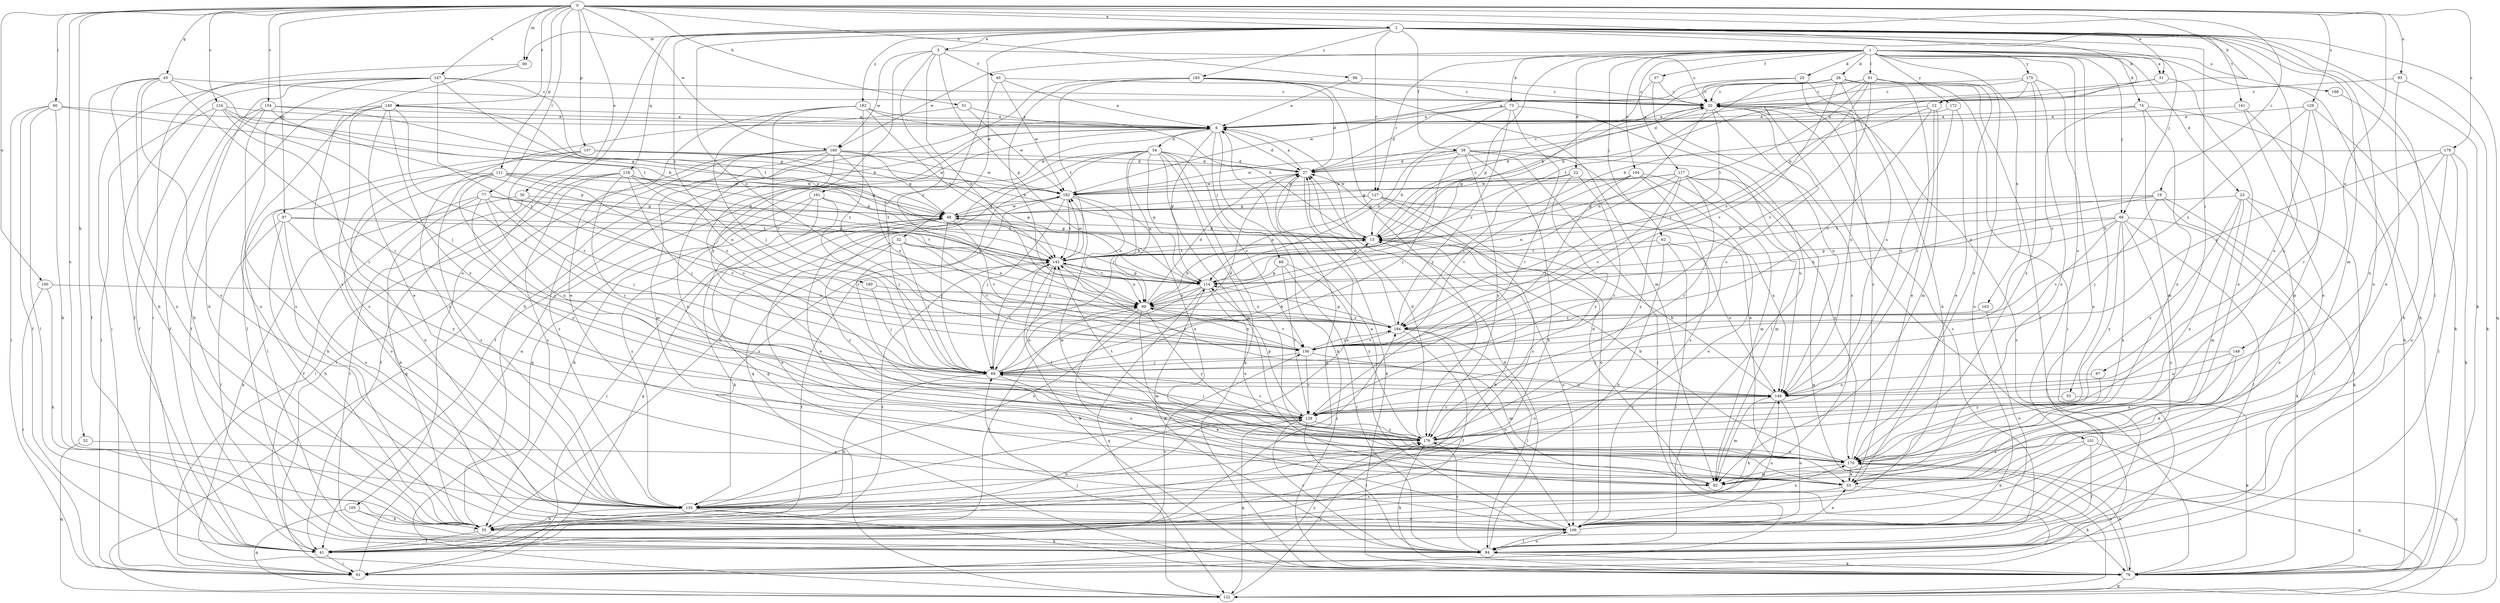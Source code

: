 strict digraph  {
0;
1;
2;
5;
6;
12;
13;
19;
20;
22;
23;
25;
26;
27;
30;
31;
32;
33;
37;
38;
40;
41;
45;
48;
51;
52;
53;
54;
55;
60;
61;
62;
66;
67;
68;
69;
73;
74;
76;
77;
81;
84;
90;
92;
93;
97;
98;
99;
100;
101;
104;
105;
106;
107;
111;
114;
117;
118;
122;
124;
127;
128;
129;
135;
140;
141;
142;
147;
148;
149;
154;
156;
160;
161;
162;
163;
166;
170;
172;
175;
176;
179;
180;
182;
183;
184;
0 -> 2  [label=a];
0 -> 12  [label=b];
0 -> 19  [label=c];
0 -> 30  [label=e];
0 -> 31  [label=e];
0 -> 45  [label=g];
0 -> 51  [label=h];
0 -> 52  [label=h];
0 -> 60  [label=i];
0 -> 77  [label=l];
0 -> 90  [label=m];
0 -> 93  [label=n];
0 -> 97  [label=n];
0 -> 98  [label=n];
0 -> 100  [label=o];
0 -> 107  [label=p];
0 -> 111  [label=p];
0 -> 124  [label=r];
0 -> 129  [label=s];
0 -> 135  [label=s];
0 -> 140  [label=t];
0 -> 147  [label=u];
0 -> 148  [label=u];
0 -> 154  [label=v];
0 -> 160  [label=w];
0 -> 179  [label=z];
1 -> 22  [label=d];
1 -> 23  [label=d];
1 -> 25  [label=d];
1 -> 26  [label=d];
1 -> 31  [label=e];
1 -> 37  [label=f];
1 -> 53  [label=h];
1 -> 62  [label=j];
1 -> 66  [label=j];
1 -> 73  [label=k];
1 -> 74  [label=k];
1 -> 76  [label=k];
1 -> 81  [label=l];
1 -> 101  [label=o];
1 -> 104  [label=o];
1 -> 114  [label=p];
1 -> 117  [label=q];
1 -> 127  [label=r];
1 -> 160  [label=w];
1 -> 163  [label=x];
1 -> 166  [label=x];
1 -> 172  [label=y];
1 -> 175  [label=y];
2 -> 5  [label=a];
2 -> 12  [label=b];
2 -> 32  [label=e];
2 -> 38  [label=f];
2 -> 66  [label=j];
2 -> 67  [label=j];
2 -> 76  [label=k];
2 -> 84  [label=l];
2 -> 90  [label=m];
2 -> 92  [label=m];
2 -> 105  [label=o];
2 -> 106  [label=o];
2 -> 118  [label=q];
2 -> 122  [label=q];
2 -> 127  [label=r];
2 -> 141  [label=t];
2 -> 170  [label=x];
2 -> 180  [label=z];
2 -> 182  [label=z];
2 -> 183  [label=z];
2 -> 184  [label=z];
5 -> 20  [label=c];
5 -> 40  [label=f];
5 -> 99  [label=n];
5 -> 114  [label=p];
5 -> 160  [label=w];
5 -> 176  [label=y];
5 -> 184  [label=z];
6 -> 27  [label=d];
6 -> 41  [label=f];
6 -> 54  [label=h];
6 -> 68  [label=j];
6 -> 76  [label=k];
6 -> 114  [label=p];
6 -> 122  [label=q];
6 -> 161  [label=w];
12 -> 6  [label=a];
12 -> 13  [label=b];
12 -> 33  [label=e];
12 -> 92  [label=m];
12 -> 156  [label=v];
13 -> 6  [label=a];
13 -> 20  [label=c];
13 -> 48  [label=g];
13 -> 106  [label=o];
13 -> 142  [label=t];
19 -> 48  [label=g];
19 -> 69  [label=j];
19 -> 76  [label=k];
19 -> 84  [label=l];
19 -> 114  [label=p];
19 -> 142  [label=t];
20 -> 6  [label=a];
20 -> 61  [label=i];
20 -> 99  [label=n];
20 -> 149  [label=u];
20 -> 184  [label=z];
22 -> 128  [label=r];
22 -> 162  [label=w];
22 -> 176  [label=y];
22 -> 184  [label=z];
23 -> 48  [label=g];
23 -> 84  [label=l];
23 -> 92  [label=m];
23 -> 106  [label=o];
23 -> 170  [label=x];
23 -> 176  [label=y];
25 -> 20  [label=c];
25 -> 55  [label=h];
25 -> 149  [label=u];
25 -> 162  [label=w];
26 -> 13  [label=b];
26 -> 20  [label=c];
26 -> 61  [label=i];
26 -> 84  [label=l];
26 -> 142  [label=t];
26 -> 149  [label=u];
26 -> 156  [label=v];
27 -> 6  [label=a];
27 -> 20  [label=c];
27 -> 76  [label=k];
27 -> 135  [label=s];
27 -> 162  [label=w];
30 -> 48  [label=g];
30 -> 76  [label=k];
30 -> 84  [label=l];
30 -> 156  [label=v];
31 -> 20  [label=c];
31 -> 27  [label=d];
31 -> 33  [label=e];
32 -> 33  [label=e];
32 -> 69  [label=j];
32 -> 99  [label=n];
32 -> 142  [label=t];
32 -> 156  [label=v];
32 -> 176  [label=y];
33 -> 76  [label=k];
33 -> 135  [label=s];
33 -> 162  [label=w];
37 -> 20  [label=c];
37 -> 114  [label=p];
37 -> 135  [label=s];
38 -> 13  [label=b];
38 -> 27  [label=d];
38 -> 33  [label=e];
38 -> 55  [label=h];
38 -> 61  [label=i];
38 -> 69  [label=j];
38 -> 149  [label=u];
38 -> 162  [label=w];
38 -> 176  [label=y];
40 -> 6  [label=a];
40 -> 20  [label=c];
40 -> 69  [label=j];
40 -> 162  [label=w];
41 -> 27  [label=d];
41 -> 61  [label=i];
41 -> 142  [label=t];
41 -> 156  [label=v];
45 -> 20  [label=c];
45 -> 41  [label=f];
45 -> 55  [label=h];
45 -> 106  [label=o];
45 -> 128  [label=r];
45 -> 135  [label=s];
45 -> 142  [label=t];
48 -> 13  [label=b];
48 -> 33  [label=e];
48 -> 61  [label=i];
48 -> 69  [label=j];
48 -> 156  [label=v];
48 -> 162  [label=w];
51 -> 6  [label=a];
51 -> 135  [label=s];
51 -> 162  [label=w];
52 -> 122  [label=q];
52 -> 170  [label=x];
53 -> 76  [label=k];
53 -> 128  [label=r];
54 -> 27  [label=d];
54 -> 55  [label=h];
54 -> 69  [label=j];
54 -> 76  [label=k];
54 -> 92  [label=m];
54 -> 99  [label=n];
54 -> 114  [label=p];
54 -> 122  [label=q];
54 -> 128  [label=r];
54 -> 156  [label=v];
54 -> 170  [label=x];
55 -> 13  [label=b];
55 -> 41  [label=f];
60 -> 6  [label=a];
60 -> 13  [label=b];
60 -> 41  [label=f];
60 -> 55  [label=h];
60 -> 61  [label=i];
60 -> 84  [label=l];
61 -> 6  [label=a];
61 -> 48  [label=g];
61 -> 176  [label=y];
62 -> 55  [label=h];
62 -> 61  [label=i];
62 -> 142  [label=t];
62 -> 149  [label=u];
66 -> 13  [label=b];
66 -> 76  [label=k];
66 -> 84  [label=l];
66 -> 99  [label=n];
66 -> 114  [label=p];
66 -> 135  [label=s];
66 -> 156  [label=v];
66 -> 170  [label=x];
66 -> 176  [label=y];
67 -> 149  [label=u];
67 -> 176  [label=y];
68 -> 84  [label=l];
68 -> 114  [label=p];
68 -> 128  [label=r];
68 -> 176  [label=y];
69 -> 13  [label=b];
69 -> 27  [label=d];
69 -> 33  [label=e];
69 -> 55  [label=h];
69 -> 99  [label=n];
69 -> 128  [label=r];
69 -> 142  [label=t];
69 -> 149  [label=u];
73 -> 6  [label=a];
73 -> 27  [label=d];
73 -> 84  [label=l];
73 -> 99  [label=n];
73 -> 128  [label=r];
73 -> 184  [label=z];
74 -> 6  [label=a];
74 -> 76  [label=k];
74 -> 92  [label=m];
74 -> 156  [label=v];
74 -> 170  [label=x];
76 -> 20  [label=c];
76 -> 122  [label=q];
76 -> 170  [label=x];
77 -> 41  [label=f];
77 -> 48  [label=g];
77 -> 55  [label=h];
77 -> 69  [label=j];
77 -> 142  [label=t];
77 -> 149  [label=u];
77 -> 176  [label=y];
81 -> 13  [label=b];
81 -> 20  [label=c];
81 -> 106  [label=o];
81 -> 128  [label=r];
81 -> 142  [label=t];
81 -> 156  [label=v];
81 -> 170  [label=x];
81 -> 184  [label=z];
84 -> 20  [label=c];
84 -> 27  [label=d];
84 -> 76  [label=k];
84 -> 106  [label=o];
84 -> 114  [label=p];
84 -> 128  [label=r];
84 -> 176  [label=y];
90 -> 61  [label=i];
90 -> 135  [label=s];
92 -> 27  [label=d];
93 -> 20  [label=c];
93 -> 33  [label=e];
93 -> 76  [label=k];
97 -> 13  [label=b];
97 -> 55  [label=h];
97 -> 84  [label=l];
97 -> 135  [label=s];
97 -> 142  [label=t];
97 -> 176  [label=y];
98 -> 6  [label=a];
98 -> 20  [label=c];
99 -> 13  [label=b];
99 -> 27  [label=d];
99 -> 41  [label=f];
99 -> 92  [label=m];
99 -> 106  [label=o];
99 -> 156  [label=v];
99 -> 176  [label=y];
99 -> 184  [label=z];
100 -> 55  [label=h];
100 -> 61  [label=i];
100 -> 99  [label=n];
101 -> 41  [label=f];
101 -> 55  [label=h];
101 -> 122  [label=q];
101 -> 170  [label=x];
104 -> 69  [label=j];
104 -> 92  [label=m];
104 -> 106  [label=o];
104 -> 135  [label=s];
104 -> 156  [label=v];
104 -> 162  [label=w];
105 -> 55  [label=h];
105 -> 84  [label=l];
105 -> 122  [label=q];
106 -> 6  [label=a];
106 -> 33  [label=e];
106 -> 48  [label=g];
106 -> 84  [label=l];
106 -> 149  [label=u];
107 -> 27  [label=d];
107 -> 48  [label=g];
107 -> 84  [label=l];
107 -> 106  [label=o];
107 -> 156  [label=v];
107 -> 162  [label=w];
111 -> 48  [label=g];
111 -> 55  [label=h];
111 -> 106  [label=o];
111 -> 114  [label=p];
111 -> 128  [label=r];
111 -> 135  [label=s];
111 -> 162  [label=w];
111 -> 184  [label=z];
114 -> 99  [label=n];
114 -> 122  [label=q];
114 -> 135  [label=s];
114 -> 142  [label=t];
114 -> 170  [label=x];
117 -> 48  [label=g];
117 -> 92  [label=m];
117 -> 99  [label=n];
117 -> 122  [label=q];
117 -> 128  [label=r];
117 -> 156  [label=v];
117 -> 162  [label=w];
117 -> 170  [label=x];
117 -> 176  [label=y];
118 -> 41  [label=f];
118 -> 61  [label=i];
118 -> 69  [label=j];
118 -> 99  [label=n];
118 -> 128  [label=r];
118 -> 135  [label=s];
118 -> 142  [label=t];
118 -> 162  [label=w];
122 -> 69  [label=j];
122 -> 176  [label=y];
124 -> 6  [label=a];
124 -> 41  [label=f];
124 -> 48  [label=g];
124 -> 61  [label=i];
124 -> 69  [label=j];
124 -> 128  [label=r];
127 -> 48  [label=g];
127 -> 106  [label=o];
127 -> 114  [label=p];
127 -> 135  [label=s];
127 -> 149  [label=u];
128 -> 20  [label=c];
128 -> 55  [label=h];
128 -> 69  [label=j];
128 -> 84  [label=l];
128 -> 114  [label=p];
128 -> 122  [label=q];
128 -> 176  [label=y];
129 -> 6  [label=a];
129 -> 55  [label=h];
129 -> 128  [label=r];
129 -> 149  [label=u];
129 -> 184  [label=z];
135 -> 55  [label=h];
135 -> 76  [label=k];
135 -> 106  [label=o];
135 -> 170  [label=x];
135 -> 184  [label=z];
140 -> 6  [label=a];
140 -> 33  [label=e];
140 -> 41  [label=f];
140 -> 48  [label=g];
140 -> 69  [label=j];
140 -> 84  [label=l];
140 -> 135  [label=s];
140 -> 176  [label=y];
141 -> 6  [label=a];
141 -> 33  [label=e];
141 -> 92  [label=m];
142 -> 13  [label=b];
142 -> 41  [label=f];
142 -> 69  [label=j];
142 -> 76  [label=k];
142 -> 99  [label=n];
142 -> 114  [label=p];
142 -> 162  [label=w];
147 -> 20  [label=c];
147 -> 41  [label=f];
147 -> 55  [label=h];
147 -> 61  [label=i];
147 -> 106  [label=o];
147 -> 114  [label=p];
147 -> 142  [label=t];
147 -> 184  [label=z];
148 -> 33  [label=e];
148 -> 69  [label=j];
148 -> 149  [label=u];
148 -> 170  [label=x];
149 -> 13  [label=b];
149 -> 55  [label=h];
149 -> 92  [label=m];
149 -> 106  [label=o];
149 -> 128  [label=r];
149 -> 142  [label=t];
154 -> 6  [label=a];
154 -> 13  [label=b];
154 -> 41  [label=f];
154 -> 55  [label=h];
154 -> 114  [label=p];
154 -> 135  [label=s];
156 -> 69  [label=j];
156 -> 92  [label=m];
156 -> 99  [label=n];
156 -> 128  [label=r];
156 -> 184  [label=z];
160 -> 27  [label=d];
160 -> 61  [label=i];
160 -> 92  [label=m];
160 -> 114  [label=p];
160 -> 122  [label=q];
160 -> 135  [label=s];
160 -> 149  [label=u];
160 -> 156  [label=v];
160 -> 162  [label=w];
160 -> 170  [label=x];
161 -> 48  [label=g];
161 -> 55  [label=h];
161 -> 69  [label=j];
161 -> 76  [label=k];
161 -> 135  [label=s];
162 -> 48  [label=g];
162 -> 69  [label=j];
162 -> 99  [label=n];
162 -> 135  [label=s];
162 -> 142  [label=t];
162 -> 170  [label=x];
163 -> 106  [label=o];
163 -> 184  [label=z];
166 -> 76  [label=k];
170 -> 13  [label=b];
170 -> 20  [label=c];
170 -> 33  [label=e];
170 -> 76  [label=k];
170 -> 92  [label=m];
170 -> 122  [label=q];
170 -> 142  [label=t];
172 -> 6  [label=a];
172 -> 33  [label=e];
172 -> 149  [label=u];
175 -> 6  [label=a];
175 -> 13  [label=b];
175 -> 20  [label=c];
175 -> 33  [label=e];
175 -> 106  [label=o];
175 -> 170  [label=x];
176 -> 27  [label=d];
176 -> 76  [label=k];
176 -> 142  [label=t];
176 -> 149  [label=u];
176 -> 170  [label=x];
179 -> 27  [label=d];
179 -> 76  [label=k];
179 -> 84  [label=l];
179 -> 106  [label=o];
179 -> 149  [label=u];
179 -> 184  [label=z];
180 -> 69  [label=j];
180 -> 99  [label=n];
182 -> 6  [label=a];
182 -> 13  [label=b];
182 -> 33  [label=e];
182 -> 69  [label=j];
182 -> 142  [label=t];
182 -> 156  [label=v];
182 -> 184  [label=z];
183 -> 20  [label=c];
183 -> 27  [label=d];
183 -> 55  [label=h];
183 -> 92  [label=m];
183 -> 99  [label=n];
183 -> 142  [label=t];
183 -> 176  [label=y];
184 -> 27  [label=d];
184 -> 41  [label=f];
184 -> 84  [label=l];
184 -> 106  [label=o];
184 -> 114  [label=p];
184 -> 156  [label=v];
}

